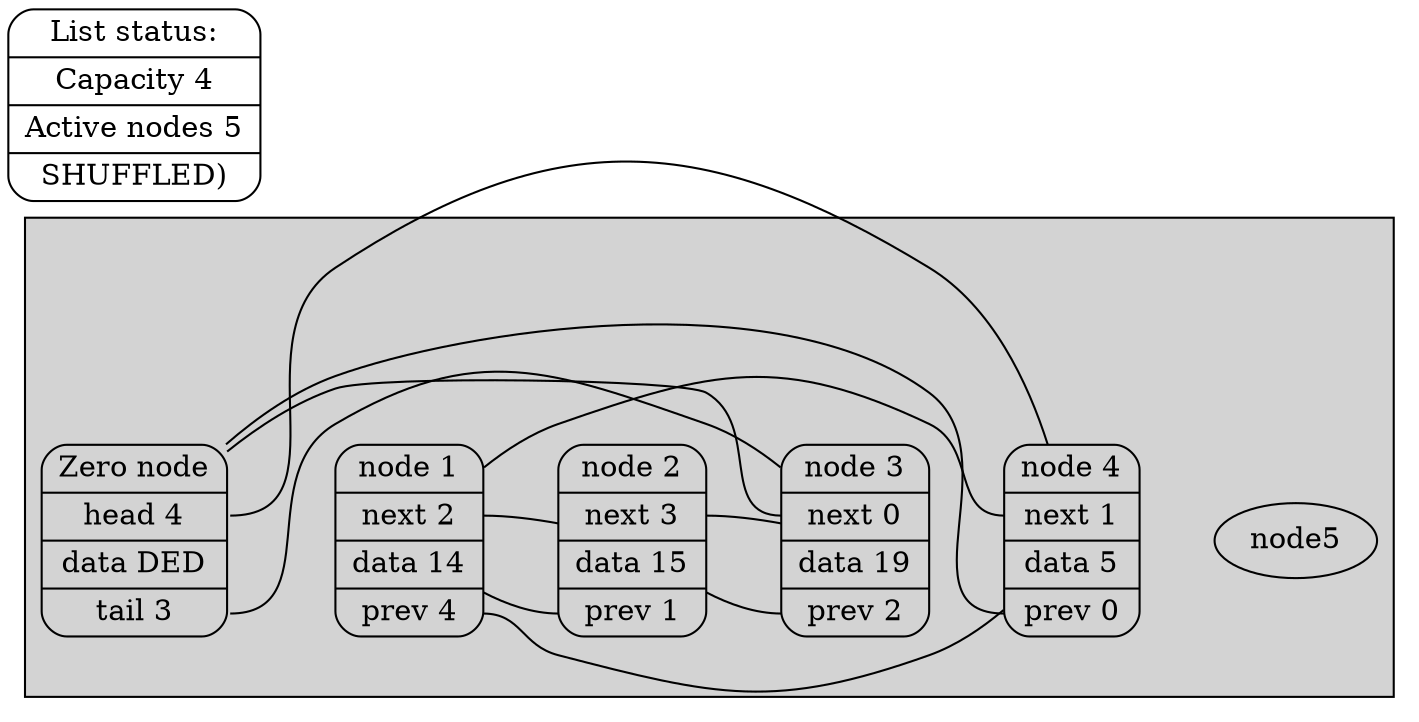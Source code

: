 ########################################################### SetDot
graph 
{
########################################################### SetNodesArr
	rankdir = LR
	
	subgraph cluster_node_arr
	{
		bgcolor=lightgray
		zero_node  [shape = Mrecord label = "Zero node | {<head> head 4} | {data DED} | {<tail> tail 3}"]

		node1 [shape = Mrecord label = "node 1 | {<next1> next 2} | {data 14} | {<prev1> prev 4}"]
		node2 [shape = Mrecord label = "node 2 | {<next2> next 3} | {data 15} | {<prev2> prev 1}"]
		node3 [shape = Mrecord label = "node 3 | {<next3> next 0} | {data 19} | {<prev3> prev 2}"]
		node4 [shape = Mrecord label = "node 4 | {<next4> next 1} | {data 5} | {<prev4> prev 0}"]

		zero_node -- node1     [weight = 301,  style = "invis"]
		node1 -- node2     [weight = 301,  style = "invis"]
		node2 -- node3     [weight = 301,  style = "invis"]
		node3 -- node4     [weight = 301,  style = "invis"]
		node4 -- node5     [weight = 301,  style = "invis"]

		zero_node:<head> -- node4
		zero_node:<tail> -- node3

		node1:<next1> -- node2
		node1:<prev1> -- node4

		node2:<next2> -- node3
		node2:<prev2> -- node1

		node3:<next3> -- zero_node
		node3:<prev3> -- node2

		node4:<next4> -- node1
		node4:<prev4> -- zero_node
	}
########################################################### SetListStatus
	LIST [shape = Mrecord label = "List status:  | \
		{Capacity 4} | {Active nodes 5} | {SHUFFLED)}"]########################################################### SetEndDot


}